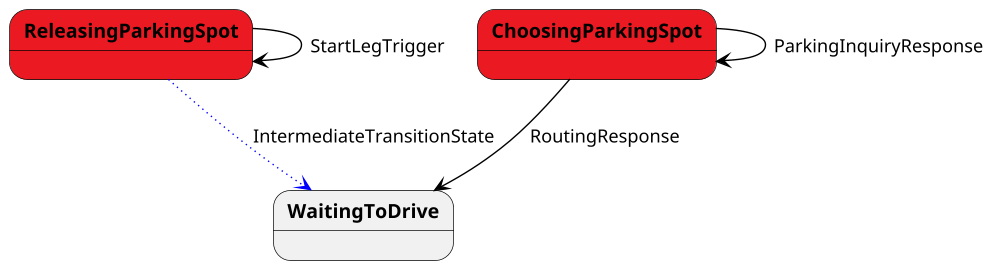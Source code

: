 @startuml

scale 1000 width
skinparam stateBorderColor #black
skinparam stateFontStyle bold
skinparam arrowColor #black

' BeamAgent: States '
state ReleasingParkingSpot #eb1921

state ChoosingParkingSpot #eb1921

'Transition State'
ReleasingParkingSpot --> ReleasingParkingSpot: StartLegTrigger
ReleasingParkingSpot -[#blue,dotted]-> WaitingToDrive: IntermediateTransitionState
ChoosingParkingSpot --> ChoosingParkingSpot : ParkingInquiryResponse
ChoosingParkingSpot --> WaitingToDrive : RoutingResponse


@enduml